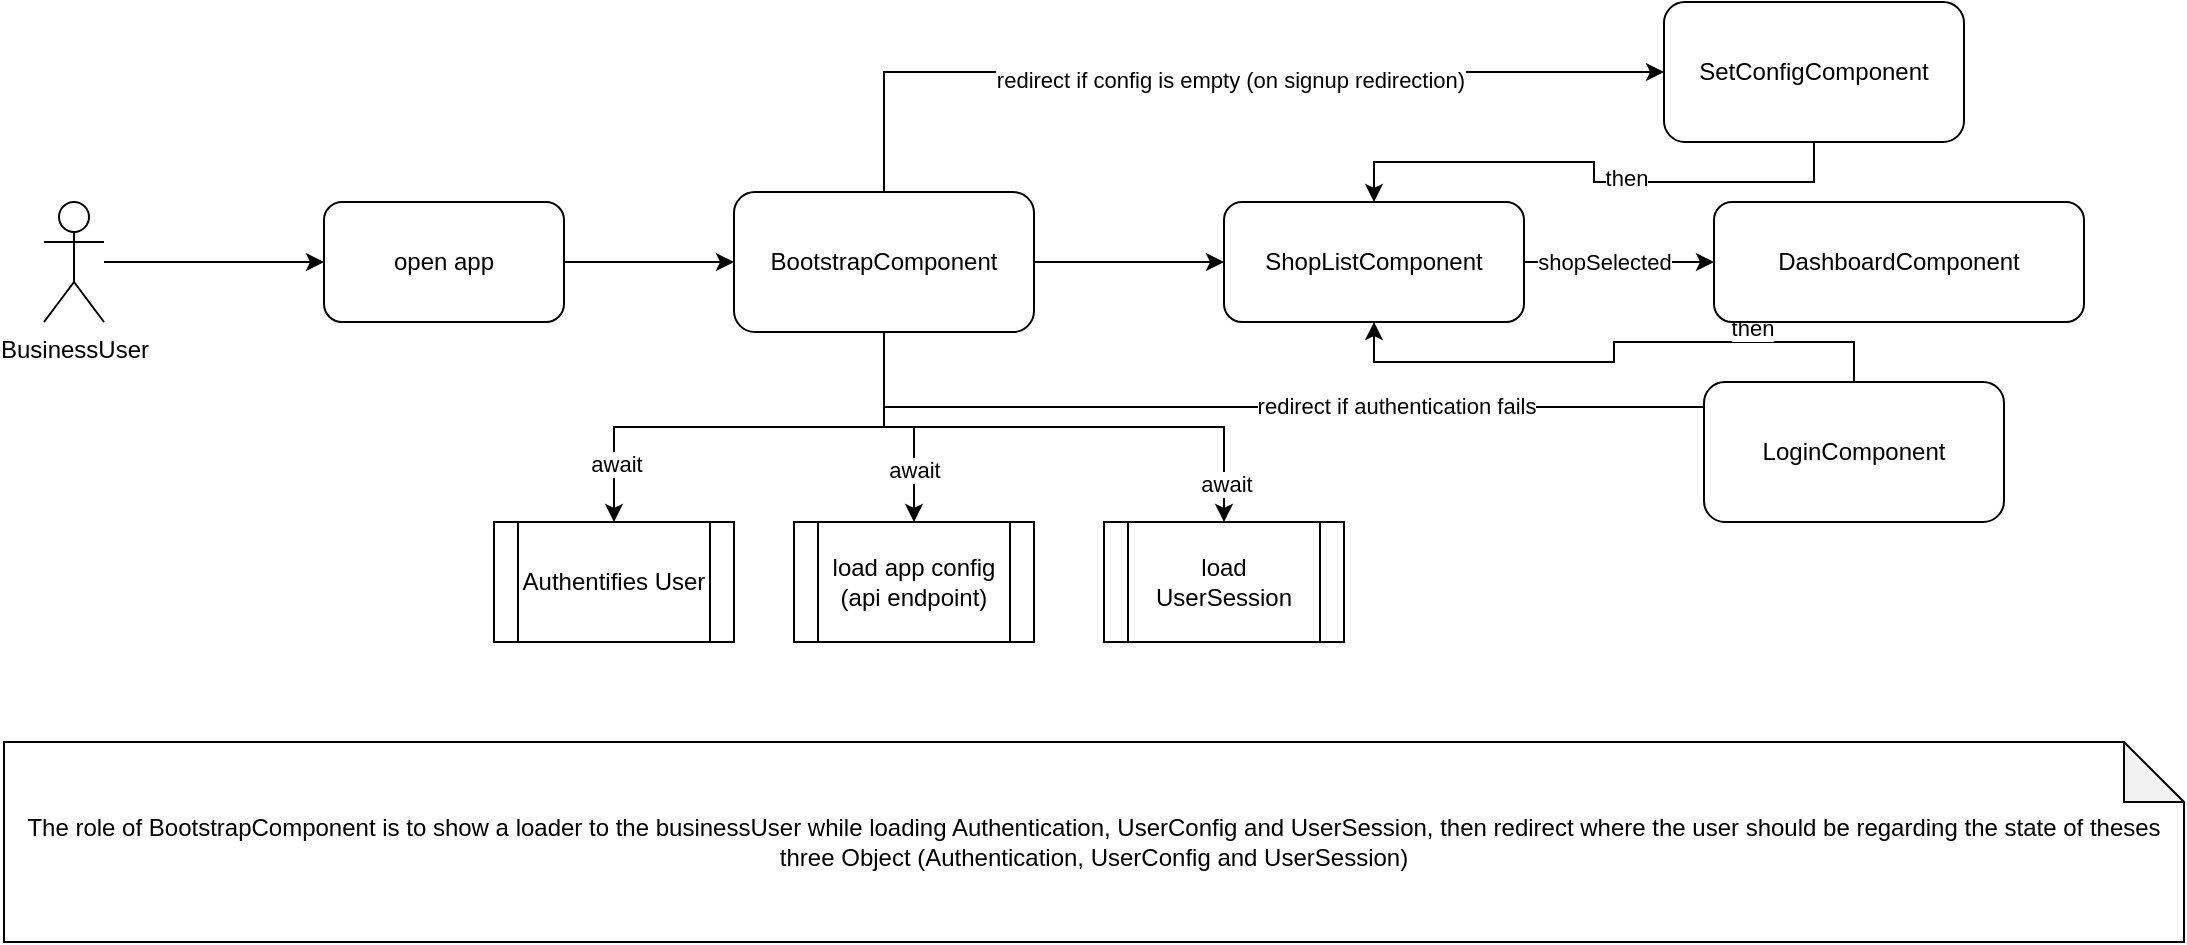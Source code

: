 <mxfile version="27.0.9">
  <diagram name="Page-1" id="6dDuWcoe829TS-8hHV9M">
    <mxGraphModel dx="1360" dy="843" grid="1" gridSize="10" guides="1" tooltips="1" connect="1" arrows="1" fold="1" page="1" pageScale="1" pageWidth="850" pageHeight="1100" math="0" shadow="0">
      <root>
        <mxCell id="0" />
        <mxCell id="1" parent="0" />
        <mxCell id="0hKIzU_FAg2TeQW5ED_z-11" value="" style="edgeStyle=orthogonalEdgeStyle;rounded=0;orthogonalLoop=1;jettySize=auto;html=1;" edge="1" parent="1" source="0hKIzU_FAg2TeQW5ED_z-1" target="0hKIzU_FAg2TeQW5ED_z-10">
          <mxGeometry relative="1" as="geometry" />
        </mxCell>
        <mxCell id="0hKIzU_FAg2TeQW5ED_z-1" value="open app" style="rounded=1;whiteSpace=wrap;html=1;" vertex="1" parent="1">
          <mxGeometry x="220" y="100" width="120" height="60" as="geometry" />
        </mxCell>
        <mxCell id="0hKIzU_FAg2TeQW5ED_z-9" style="edgeStyle=orthogonalEdgeStyle;rounded=0;orthogonalLoop=1;jettySize=auto;html=1;" edge="1" parent="1" source="0hKIzU_FAg2TeQW5ED_z-2" target="0hKIzU_FAg2TeQW5ED_z-1">
          <mxGeometry relative="1" as="geometry" />
        </mxCell>
        <mxCell id="0hKIzU_FAg2TeQW5ED_z-2" value="BusinessUser" style="shape=umlActor;verticalLabelPosition=bottom;verticalAlign=top;html=1;outlineConnect=0;" vertex="1" parent="1">
          <mxGeometry x="80" y="100" width="30" height="60" as="geometry" />
        </mxCell>
        <mxCell id="0hKIzU_FAg2TeQW5ED_z-15" style="edgeStyle=orthogonalEdgeStyle;rounded=0;orthogonalLoop=1;jettySize=auto;html=1;exitX=0.5;exitY=1;exitDx=0;exitDy=0;entryX=0.5;entryY=0;entryDx=0;entryDy=0;" edge="1" parent="1" source="0hKIzU_FAg2TeQW5ED_z-10" target="0hKIzU_FAg2TeQW5ED_z-14">
          <mxGeometry relative="1" as="geometry" />
        </mxCell>
        <mxCell id="0hKIzU_FAg2TeQW5ED_z-16" value="await" style="edgeLabel;html=1;align=center;verticalAlign=middle;resizable=0;points=[];" vertex="1" connectable="0" parent="0hKIzU_FAg2TeQW5ED_z-15">
          <mxGeometry x="-0.116" y="2" relative="1" as="geometry">
            <mxPoint x="-80" y="16" as="offset" />
          </mxGeometry>
        </mxCell>
        <mxCell id="0hKIzU_FAg2TeQW5ED_z-18" style="edgeStyle=orthogonalEdgeStyle;rounded=0;orthogonalLoop=1;jettySize=auto;html=1;exitX=0.5;exitY=1;exitDx=0;exitDy=0;entryX=0.5;entryY=0;entryDx=0;entryDy=0;" edge="1" parent="1" source="0hKIzU_FAg2TeQW5ED_z-10" target="0hKIzU_FAg2TeQW5ED_z-17">
          <mxGeometry relative="1" as="geometry" />
        </mxCell>
        <mxCell id="0hKIzU_FAg2TeQW5ED_z-19" value="await" style="edgeLabel;html=1;align=center;verticalAlign=middle;resizable=0;points=[];" vertex="1" connectable="0" parent="0hKIzU_FAg2TeQW5ED_z-18">
          <mxGeometry x="0.49" y="-1" relative="1" as="geometry">
            <mxPoint x="1" y="2" as="offset" />
          </mxGeometry>
        </mxCell>
        <mxCell id="0hKIzU_FAg2TeQW5ED_z-21" style="edgeStyle=orthogonalEdgeStyle;rounded=0;orthogonalLoop=1;jettySize=auto;html=1;exitX=0.5;exitY=0;exitDx=0;exitDy=0;entryX=0;entryY=0.5;entryDx=0;entryDy=0;" edge="1" parent="1" source="0hKIzU_FAg2TeQW5ED_z-10" target="0hKIzU_FAg2TeQW5ED_z-20">
          <mxGeometry relative="1" as="geometry" />
        </mxCell>
        <mxCell id="0hKIzU_FAg2TeQW5ED_z-22" value="redirect if config is empty (on signup redirection)" style="edgeLabel;html=1;align=center;verticalAlign=middle;resizable=0;points=[];" vertex="1" connectable="0" parent="0hKIzU_FAg2TeQW5ED_z-21">
          <mxGeometry x="0.035" y="-4" relative="1" as="geometry">
            <mxPoint as="offset" />
          </mxGeometry>
        </mxCell>
        <mxCell id="0hKIzU_FAg2TeQW5ED_z-24" style="edgeStyle=orthogonalEdgeStyle;rounded=0;orthogonalLoop=1;jettySize=auto;html=1;exitX=0.5;exitY=1;exitDx=0;exitDy=0;entryX=0;entryY=0.5;entryDx=0;entryDy=0;" edge="1" parent="1" source="0hKIzU_FAg2TeQW5ED_z-10">
          <mxGeometry relative="1" as="geometry">
            <mxPoint x="558.75" y="180" as="sourcePoint" />
            <mxPoint x="931.25" y="240" as="targetPoint" />
          </mxGeometry>
        </mxCell>
        <mxCell id="0hKIzU_FAg2TeQW5ED_z-25" value="redirect if authentication fails" style="edgeLabel;html=1;align=center;verticalAlign=middle;resizable=0;points=[];" vertex="1" connectable="0" parent="0hKIzU_FAg2TeQW5ED_z-24">
          <mxGeometry x="0.481" y="1" relative="1" as="geometry">
            <mxPoint x="-82" as="offset" />
          </mxGeometry>
        </mxCell>
        <mxCell id="0hKIzU_FAg2TeQW5ED_z-28" value="" style="edgeStyle=orthogonalEdgeStyle;rounded=0;orthogonalLoop=1;jettySize=auto;html=1;" edge="1" parent="1" source="0hKIzU_FAg2TeQW5ED_z-10" target="0hKIzU_FAg2TeQW5ED_z-27">
          <mxGeometry relative="1" as="geometry" />
        </mxCell>
        <mxCell id="0hKIzU_FAg2TeQW5ED_z-40" style="edgeStyle=orthogonalEdgeStyle;rounded=0;orthogonalLoop=1;jettySize=auto;html=1;exitX=0.5;exitY=1;exitDx=0;exitDy=0;entryX=0.5;entryY=0;entryDx=0;entryDy=0;" edge="1" parent="1" source="0hKIzU_FAg2TeQW5ED_z-10" target="0hKIzU_FAg2TeQW5ED_z-39">
          <mxGeometry relative="1" as="geometry" />
        </mxCell>
        <mxCell id="0hKIzU_FAg2TeQW5ED_z-41" value="await" style="edgeLabel;html=1;align=center;verticalAlign=middle;resizable=0;points=[];" vertex="1" connectable="0" parent="0hKIzU_FAg2TeQW5ED_z-40">
          <mxGeometry x="0.278" y="-4" relative="1" as="geometry">
            <mxPoint x="49" y="24" as="offset" />
          </mxGeometry>
        </mxCell>
        <mxCell id="0hKIzU_FAg2TeQW5ED_z-10" value="BootstrapComponent" style="whiteSpace=wrap;html=1;rounded=1;" vertex="1" parent="1">
          <mxGeometry x="425" y="95" width="150" height="70" as="geometry" />
        </mxCell>
        <mxCell id="0hKIzU_FAg2TeQW5ED_z-14" value="Authentifies User" style="shape=process;whiteSpace=wrap;html=1;backgroundOutline=1;" vertex="1" parent="1">
          <mxGeometry x="305" y="260" width="120" height="60" as="geometry" />
        </mxCell>
        <mxCell id="0hKIzU_FAg2TeQW5ED_z-17" value="load app config&lt;div&gt;(api endpoint)&lt;/div&gt;" style="shape=process;whiteSpace=wrap;html=1;backgroundOutline=1;" vertex="1" parent="1">
          <mxGeometry x="455" y="260" width="120" height="60" as="geometry" />
        </mxCell>
        <mxCell id="0hKIzU_FAg2TeQW5ED_z-30" style="edgeStyle=orthogonalEdgeStyle;rounded=0;orthogonalLoop=1;jettySize=auto;html=1;exitX=0.5;exitY=1;exitDx=0;exitDy=0;entryX=0.5;entryY=0;entryDx=0;entryDy=0;" edge="1" parent="1" source="0hKIzU_FAg2TeQW5ED_z-20" target="0hKIzU_FAg2TeQW5ED_z-27">
          <mxGeometry relative="1" as="geometry" />
        </mxCell>
        <mxCell id="0hKIzU_FAg2TeQW5ED_z-31" value="then" style="edgeLabel;html=1;align=center;verticalAlign=middle;resizable=0;points=[];" vertex="1" connectable="0" parent="0hKIzU_FAg2TeQW5ED_z-30">
          <mxGeometry x="-0.156" y="-2" relative="1" as="geometry">
            <mxPoint as="offset" />
          </mxGeometry>
        </mxCell>
        <mxCell id="0hKIzU_FAg2TeQW5ED_z-20" value="SetConfigComponent" style="whiteSpace=wrap;html=1;rounded=1;" vertex="1" parent="1">
          <mxGeometry x="890" width="150" height="70" as="geometry" />
        </mxCell>
        <mxCell id="0hKIzU_FAg2TeQW5ED_z-32" style="edgeStyle=orthogonalEdgeStyle;rounded=0;orthogonalLoop=1;jettySize=auto;html=1;exitX=0.5;exitY=0;exitDx=0;exitDy=0;entryX=0.5;entryY=1;entryDx=0;entryDy=0;" edge="1" parent="1" source="0hKIzU_FAg2TeQW5ED_z-23" target="0hKIzU_FAg2TeQW5ED_z-27">
          <mxGeometry relative="1" as="geometry" />
        </mxCell>
        <mxCell id="0hKIzU_FAg2TeQW5ED_z-33" value="then" style="edgeLabel;html=1;align=center;verticalAlign=middle;resizable=0;points=[];" vertex="1" connectable="0" parent="0hKIzU_FAg2TeQW5ED_z-32">
          <mxGeometry x="-0.51" y="-7" relative="1" as="geometry">
            <mxPoint as="offset" />
          </mxGeometry>
        </mxCell>
        <mxCell id="0hKIzU_FAg2TeQW5ED_z-23" value="LoginComponent" style="whiteSpace=wrap;html=1;rounded=1;" vertex="1" parent="1">
          <mxGeometry x="910" y="190" width="150" height="70" as="geometry" />
        </mxCell>
        <mxCell id="0hKIzU_FAg2TeQW5ED_z-35" value="" style="edgeStyle=orthogonalEdgeStyle;rounded=0;orthogonalLoop=1;jettySize=auto;html=1;" edge="1" parent="1" source="0hKIzU_FAg2TeQW5ED_z-27" target="0hKIzU_FAg2TeQW5ED_z-34">
          <mxGeometry relative="1" as="geometry" />
        </mxCell>
        <mxCell id="0hKIzU_FAg2TeQW5ED_z-36" value="shopSelected" style="edgeLabel;html=1;align=center;verticalAlign=middle;resizable=0;points=[];" vertex="1" connectable="0" parent="0hKIzU_FAg2TeQW5ED_z-35">
          <mxGeometry x="-0.39" y="1" relative="1" as="geometry">
            <mxPoint x="11" y="1" as="offset" />
          </mxGeometry>
        </mxCell>
        <mxCell id="0hKIzU_FAg2TeQW5ED_z-27" value="ShopListComponent" style="whiteSpace=wrap;html=1;rounded=1;" vertex="1" parent="1">
          <mxGeometry x="670" y="100" width="150" height="60" as="geometry" />
        </mxCell>
        <mxCell id="0hKIzU_FAg2TeQW5ED_z-34" value="DashboardComponent" style="whiteSpace=wrap;html=1;rounded=1;" vertex="1" parent="1">
          <mxGeometry x="915" y="100" width="185" height="60" as="geometry" />
        </mxCell>
        <mxCell id="0hKIzU_FAg2TeQW5ED_z-38" value="The role of BootstrapComponent is to show a loader to the businessUser while loading Authentication, UserConfig&amp;nbsp;and UserSession, then redirect where the user should be regarding the state of theses three Object (Authentication, UserConfig and UserSession)" style="shape=note;whiteSpace=wrap;html=1;backgroundOutline=1;darkOpacity=0.05;" vertex="1" parent="1">
          <mxGeometry x="60" y="370" width="1090" height="100" as="geometry" />
        </mxCell>
        <mxCell id="0hKIzU_FAg2TeQW5ED_z-39" value="load UserSession" style="shape=process;whiteSpace=wrap;html=1;backgroundOutline=1;" vertex="1" parent="1">
          <mxGeometry x="610" y="260" width="120" height="60" as="geometry" />
        </mxCell>
      </root>
    </mxGraphModel>
  </diagram>
</mxfile>
